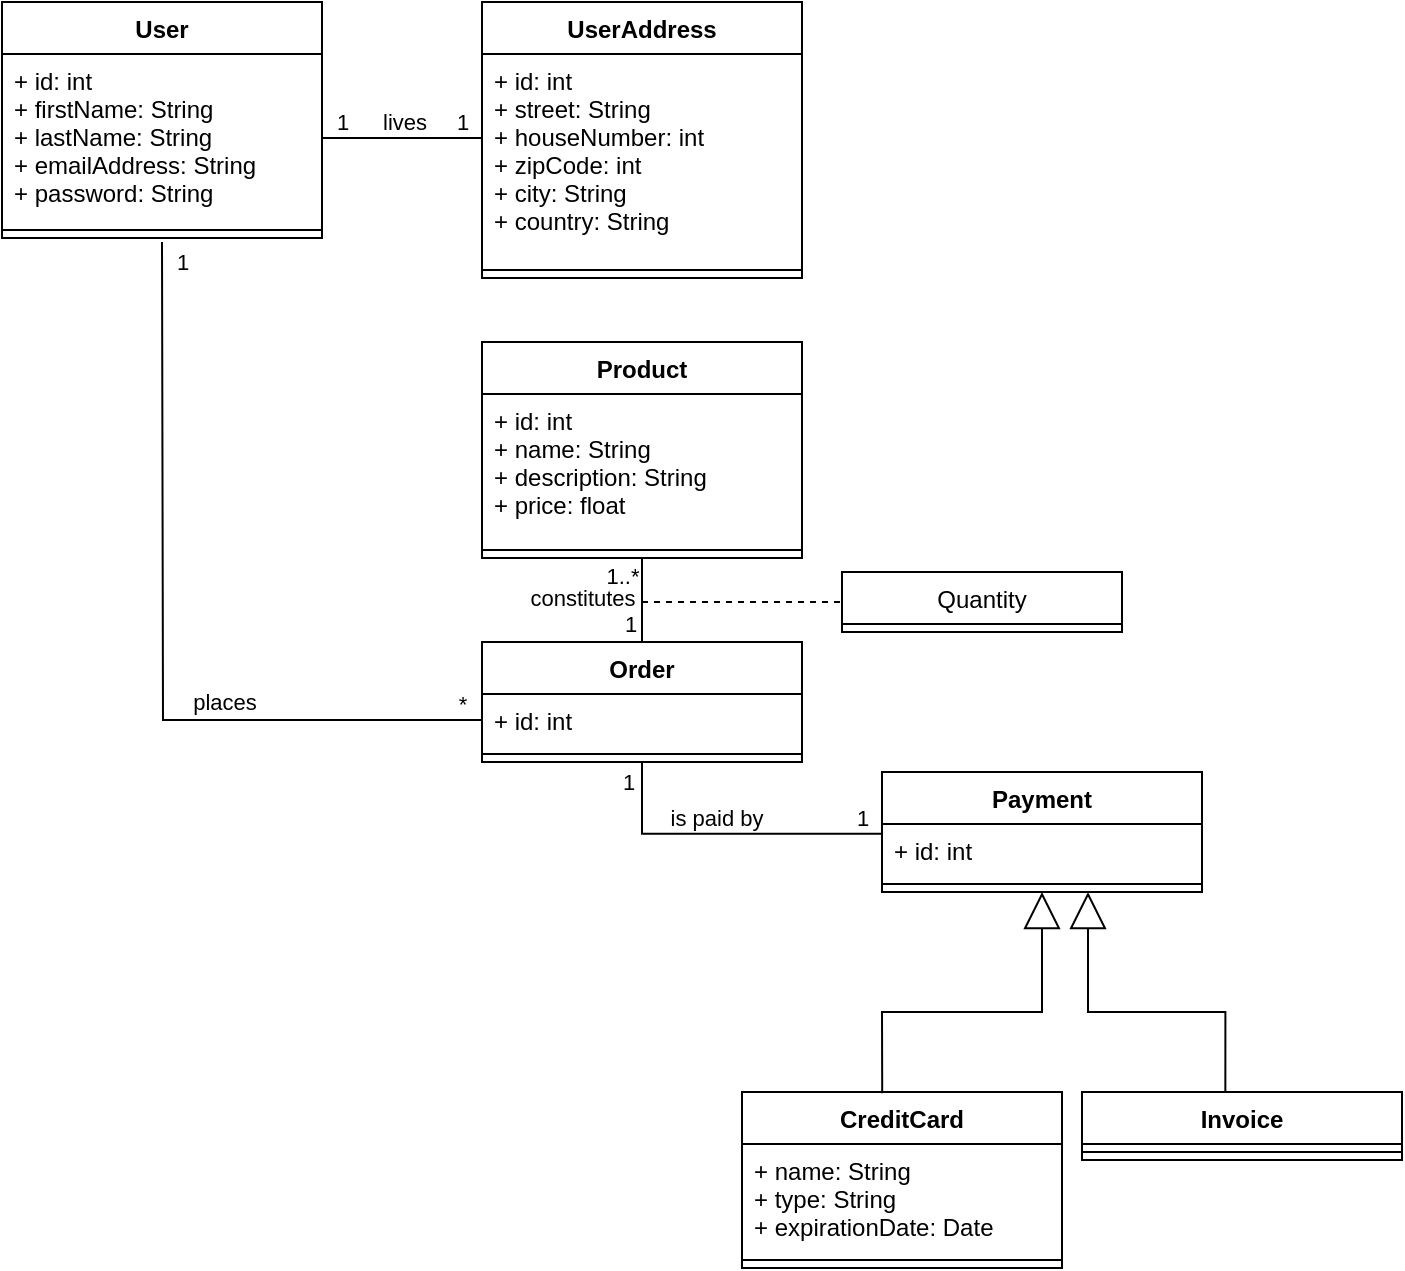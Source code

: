 <mxfile version="15.5.0"><diagram id="5ksVNciSKLyug6q_whpA" name="Page-1"><mxGraphModel dx="931" dy="527" grid="1" gridSize="10" guides="1" tooltips="1" connect="1" arrows="1" fold="1" page="1" pageScale="1" pageWidth="1100" pageHeight="850" math="0" shadow="0"><root><mxCell id="0"/><mxCell id="1" parent="0"/><mxCell id="dV8QiAdxy9RpKYgZVULE-1" value="User" style="swimlane;fontStyle=1;align=center;verticalAlign=top;childLayout=stackLayout;horizontal=1;startSize=26;horizontalStack=0;resizeParent=1;resizeParentMax=0;resizeLast=0;collapsible=1;marginBottom=0;" vertex="1" parent="1"><mxGeometry x="80" y="40" width="160" height="118" as="geometry"/></mxCell><mxCell id="dV8QiAdxy9RpKYgZVULE-2" value="+ id: int&#xA;+ firstName: String&#xA;+ lastName: String&#xA;+ emailAddress: String&#xA;+ password: String&#xA;" style="text;strokeColor=none;fillColor=none;align=left;verticalAlign=top;spacingLeft=4;spacingRight=4;overflow=hidden;rotatable=0;points=[[0,0.5],[1,0.5]];portConstraint=eastwest;" vertex="1" parent="dV8QiAdxy9RpKYgZVULE-1"><mxGeometry y="26" width="160" height="84" as="geometry"/></mxCell><mxCell id="dV8QiAdxy9RpKYgZVULE-3" value="" style="line;strokeWidth=1;fillColor=none;align=left;verticalAlign=middle;spacingTop=-1;spacingLeft=3;spacingRight=3;rotatable=0;labelPosition=right;points=[];portConstraint=eastwest;" vertex="1" parent="dV8QiAdxy9RpKYgZVULE-1"><mxGeometry y="110" width="160" height="8" as="geometry"/></mxCell><mxCell id="dV8QiAdxy9RpKYgZVULE-5" value="UserAddress" style="swimlane;fontStyle=1;align=center;verticalAlign=top;childLayout=stackLayout;horizontal=1;startSize=26;horizontalStack=0;resizeParent=1;resizeParentMax=0;resizeLast=0;collapsible=1;marginBottom=0;" vertex="1" parent="1"><mxGeometry x="320" y="40" width="160" height="138" as="geometry"/></mxCell><mxCell id="dV8QiAdxy9RpKYgZVULE-6" value="+ id: int&#xA;+ street: String&#xA;+ houseNumber: int&#xA;+ zipCode: int&#xA;+ city: String&#xA;+ country: String&#xA;" style="text;strokeColor=none;fillColor=none;align=left;verticalAlign=top;spacingLeft=4;spacingRight=4;overflow=hidden;rotatable=0;points=[[0,0.5],[1,0.5]];portConstraint=eastwest;" vertex="1" parent="dV8QiAdxy9RpKYgZVULE-5"><mxGeometry y="26" width="160" height="104" as="geometry"/></mxCell><mxCell id="dV8QiAdxy9RpKYgZVULE-7" value="" style="line;strokeWidth=1;fillColor=none;align=left;verticalAlign=middle;spacingTop=-1;spacingLeft=3;spacingRight=3;rotatable=0;labelPosition=right;points=[];portConstraint=eastwest;" vertex="1" parent="dV8QiAdxy9RpKYgZVULE-5"><mxGeometry y="130" width="160" height="8" as="geometry"/></mxCell><mxCell id="dV8QiAdxy9RpKYgZVULE-9" value="Product" style="swimlane;fontStyle=1;align=center;verticalAlign=top;childLayout=stackLayout;horizontal=1;startSize=26;horizontalStack=0;resizeParent=1;resizeParentMax=0;resizeLast=0;collapsible=1;marginBottom=0;" vertex="1" parent="1"><mxGeometry x="320" y="210" width="160" height="108" as="geometry"/></mxCell><mxCell id="dV8QiAdxy9RpKYgZVULE-10" value="+ id: int&#xA;+ name: String&#xA;+ description: String&#xA;+ price: float&#xA;" style="text;strokeColor=none;fillColor=none;align=left;verticalAlign=top;spacingLeft=4;spacingRight=4;overflow=hidden;rotatable=0;points=[[0,0.5],[1,0.5]];portConstraint=eastwest;" vertex="1" parent="dV8QiAdxy9RpKYgZVULE-9"><mxGeometry y="26" width="160" height="74" as="geometry"/></mxCell><mxCell id="dV8QiAdxy9RpKYgZVULE-11" value="" style="line;strokeWidth=1;fillColor=none;align=left;verticalAlign=middle;spacingTop=-1;spacingLeft=3;spacingRight=3;rotatable=0;labelPosition=right;points=[];portConstraint=eastwest;" vertex="1" parent="dV8QiAdxy9RpKYgZVULE-9"><mxGeometry y="100" width="160" height="8" as="geometry"/></mxCell><mxCell id="dV8QiAdxy9RpKYgZVULE-13" value="Order" style="swimlane;fontStyle=1;align=center;verticalAlign=top;childLayout=stackLayout;horizontal=1;startSize=26;horizontalStack=0;resizeParent=1;resizeParentMax=0;resizeLast=0;collapsible=1;marginBottom=0;" vertex="1" parent="1"><mxGeometry x="320" y="360" width="160" height="60" as="geometry"/></mxCell><mxCell id="dV8QiAdxy9RpKYgZVULE-14" value="+ id: int" style="text;strokeColor=none;fillColor=none;align=left;verticalAlign=top;spacingLeft=4;spacingRight=4;overflow=hidden;rotatable=0;points=[[0,0.5],[1,0.5]];portConstraint=eastwest;" vertex="1" parent="dV8QiAdxy9RpKYgZVULE-13"><mxGeometry y="26" width="160" height="26" as="geometry"/></mxCell><mxCell id="dV8QiAdxy9RpKYgZVULE-15" value="" style="line;strokeWidth=1;fillColor=none;align=left;verticalAlign=middle;spacingTop=-1;spacingLeft=3;spacingRight=3;rotatable=0;labelPosition=right;points=[];portConstraint=eastwest;" vertex="1" parent="dV8QiAdxy9RpKYgZVULE-13"><mxGeometry y="52" width="160" height="8" as="geometry"/></mxCell><mxCell id="dV8QiAdxy9RpKYgZVULE-17" value="Payment" style="swimlane;fontStyle=1;align=center;verticalAlign=top;childLayout=stackLayout;horizontal=1;startSize=26;horizontalStack=0;resizeParent=1;resizeParentMax=0;resizeLast=0;collapsible=1;marginBottom=0;" vertex="1" parent="1"><mxGeometry x="520" y="425" width="160" height="60" as="geometry"/></mxCell><mxCell id="dV8QiAdxy9RpKYgZVULE-18" value="+ id: int" style="text;strokeColor=none;fillColor=none;align=left;verticalAlign=top;spacingLeft=4;spacingRight=4;overflow=hidden;rotatable=0;points=[[0,0.5],[1,0.5]];portConstraint=eastwest;" vertex="1" parent="dV8QiAdxy9RpKYgZVULE-17"><mxGeometry y="26" width="160" height="26" as="geometry"/></mxCell><mxCell id="dV8QiAdxy9RpKYgZVULE-19" value="" style="line;strokeWidth=1;fillColor=none;align=left;verticalAlign=middle;spacingTop=-1;spacingLeft=3;spacingRight=3;rotatable=0;labelPosition=right;points=[];portConstraint=eastwest;" vertex="1" parent="dV8QiAdxy9RpKYgZVULE-17"><mxGeometry y="52" width="160" height="8" as="geometry"/></mxCell><mxCell id="dV8QiAdxy9RpKYgZVULE-21" value="CreditCard" style="swimlane;fontStyle=1;align=center;verticalAlign=top;childLayout=stackLayout;horizontal=1;startSize=26;horizontalStack=0;resizeParent=1;resizeParentMax=0;resizeLast=0;collapsible=1;marginBottom=0;" vertex="1" parent="1"><mxGeometry x="450" y="585" width="160" height="88" as="geometry"/></mxCell><mxCell id="dV8QiAdxy9RpKYgZVULE-22" value="+ name: String&#xA;+ type: String&#xA;+ expirationDate: Date" style="text;strokeColor=none;fillColor=none;align=left;verticalAlign=top;spacingLeft=4;spacingRight=4;overflow=hidden;rotatable=0;points=[[0,0.5],[1,0.5]];portConstraint=eastwest;" vertex="1" parent="dV8QiAdxy9RpKYgZVULE-21"><mxGeometry y="26" width="160" height="54" as="geometry"/></mxCell><mxCell id="dV8QiAdxy9RpKYgZVULE-23" value="" style="line;strokeWidth=1;fillColor=none;align=left;verticalAlign=middle;spacingTop=-1;spacingLeft=3;spacingRight=3;rotatable=0;labelPosition=right;points=[];portConstraint=eastwest;" vertex="1" parent="dV8QiAdxy9RpKYgZVULE-21"><mxGeometry y="80" width="160" height="8" as="geometry"/></mxCell><mxCell id="dV8QiAdxy9RpKYgZVULE-25" value="Invoice" style="swimlane;fontStyle=1;align=center;verticalAlign=top;childLayout=stackLayout;horizontal=1;startSize=26;horizontalStack=0;resizeParent=1;resizeParentMax=0;resizeLast=0;collapsible=1;marginBottom=0;" vertex="1" parent="1"><mxGeometry x="620" y="585" width="160" height="34" as="geometry"/></mxCell><mxCell id="dV8QiAdxy9RpKYgZVULE-27" value="" style="line;strokeWidth=1;fillColor=none;align=left;verticalAlign=middle;spacingTop=-1;spacingLeft=3;spacingRight=3;rotatable=0;labelPosition=right;points=[];portConstraint=eastwest;" vertex="1" parent="dV8QiAdxy9RpKYgZVULE-25"><mxGeometry y="26" width="160" height="8" as="geometry"/></mxCell><mxCell id="dV8QiAdxy9RpKYgZVULE-29" value="&lt;div&gt;&lt;br&gt;&lt;/div&gt;" style="endArrow=block;endSize=16;endFill=0;html=1;rounded=0;edgeStyle=orthogonalEdgeStyle;exitX=0.438;exitY=0.007;exitDx=0;exitDy=0;exitPerimeter=0;" edge="1" parent="1" source="dV8QiAdxy9RpKYgZVULE-21" target="dV8QiAdxy9RpKYgZVULE-19"><mxGeometry width="160" relative="1" as="geometry"><mxPoint x="520" y="585" as="sourcePoint"/><mxPoint x="579.36" y="511.572" as="targetPoint"/><Array as="points"><mxPoint x="520" y="582"/><mxPoint x="520" y="545"/><mxPoint x="600" y="545"/></Array></mxGeometry></mxCell><mxCell id="dV8QiAdxy9RpKYgZVULE-30" value="" style="endArrow=block;endSize=16;endFill=0;html=1;rounded=0;edgeStyle=orthogonalEdgeStyle;exitX=0.448;exitY=0.013;exitDx=0;exitDy=0;exitPerimeter=0;" edge="1" parent="1" source="dV8QiAdxy9RpKYgZVULE-25" target="dV8QiAdxy9RpKYgZVULE-19"><mxGeometry x="0.142" width="160" relative="1" as="geometry"><mxPoint x="460" y="335" as="sourcePoint"/><mxPoint x="623.2" y="511.754" as="targetPoint"/><Array as="points"><mxPoint x="692" y="545"/><mxPoint x="623" y="545"/></Array><mxPoint as="offset"/></mxGeometry></mxCell><mxCell id="dV8QiAdxy9RpKYgZVULE-32" value="" style="endArrow=none;endFill=0;endSize=12;html=1;rounded=0;edgeStyle=orthogonalEdgeStyle;" edge="1" parent="1" source="dV8QiAdxy9RpKYgZVULE-2"><mxGeometry width="160" relative="1" as="geometry"><mxPoint x="200" y="210" as="sourcePoint"/><mxPoint x="320" y="108" as="targetPoint"/></mxGeometry></mxCell><mxCell id="dV8QiAdxy9RpKYgZVULE-33" value="1" style="edgeLabel;html=1;align=center;verticalAlign=middle;resizable=0;points=[];" vertex="1" connectable="0" parent="dV8QiAdxy9RpKYgZVULE-32"><mxGeometry x="-0.765" relative="1" as="geometry"><mxPoint y="-8" as="offset"/></mxGeometry></mxCell><mxCell id="dV8QiAdxy9RpKYgZVULE-34" value="1" style="edgeLabel;html=1;align=center;verticalAlign=middle;resizable=0;points=[];" vertex="1" connectable="0" parent="dV8QiAdxy9RpKYgZVULE-32"><mxGeometry x="0.687" y="-2" relative="1" as="geometry"><mxPoint x="2" y="-10" as="offset"/></mxGeometry></mxCell><mxCell id="dV8QiAdxy9RpKYgZVULE-35" value="&lt;div&gt;lives&lt;/div&gt;" style="edgeLabel;html=1;align=center;verticalAlign=middle;resizable=0;points=[];" vertex="1" connectable="0" parent="dV8QiAdxy9RpKYgZVULE-32"><mxGeometry x="-0.146" y="1" relative="1" as="geometry"><mxPoint x="6" y="-7" as="offset"/></mxGeometry></mxCell><mxCell id="dV8QiAdxy9RpKYgZVULE-36" value="" style="endArrow=none;endFill=0;endSize=12;html=1;rounded=0;edgeStyle=orthogonalEdgeStyle;entryX=0.5;entryY=0;entryDx=0;entryDy=0;exitX=0.5;exitY=1;exitDx=0;exitDy=0;" edge="1" parent="1" source="dV8QiAdxy9RpKYgZVULE-9" target="dV8QiAdxy9RpKYgZVULE-13"><mxGeometry width="160" relative="1" as="geometry"><mxPoint x="400" y="320" as="sourcePoint"/><mxPoint x="460" y="350" as="targetPoint"/><Array as="points"><mxPoint x="400" y="350"/><mxPoint x="400" y="350"/></Array></mxGeometry></mxCell><mxCell id="dV8QiAdxy9RpKYgZVULE-37" value="1..*" style="edgeLabel;html=1;align=center;verticalAlign=middle;resizable=0;points=[];" vertex="1" connectable="0" parent="dV8QiAdxy9RpKYgZVULE-36"><mxGeometry x="-0.765" relative="1" as="geometry"><mxPoint x="-10" y="4" as="offset"/></mxGeometry></mxCell><mxCell id="dV8QiAdxy9RpKYgZVULE-38" value="1" style="edgeLabel;html=1;align=center;verticalAlign=middle;resizable=0;points=[];" vertex="1" connectable="0" parent="dV8QiAdxy9RpKYgZVULE-36"><mxGeometry x="0.687" y="-2" relative="1" as="geometry"><mxPoint x="-4" y="-3" as="offset"/></mxGeometry></mxCell><mxCell id="dV8QiAdxy9RpKYgZVULE-39" value="&lt;div&gt;constitutes&lt;/div&gt;" style="edgeLabel;html=1;align=center;verticalAlign=middle;resizable=0;points=[];" vertex="1" connectable="0" parent="dV8QiAdxy9RpKYgZVULE-36"><mxGeometry x="-0.146" y="1" relative="1" as="geometry"><mxPoint x="-31" y="2" as="offset"/></mxGeometry></mxCell><mxCell id="dV8QiAdxy9RpKYgZVULE-44" value="Quantity" style="swimlane;fontStyle=0;childLayout=stackLayout;horizontal=1;startSize=26;fillColor=none;horizontalStack=0;resizeParent=1;resizeParentMax=0;resizeLast=0;collapsible=1;marginBottom=0;" vertex="1" parent="1"><mxGeometry x="500" y="325" width="140" height="30" as="geometry"/></mxCell><mxCell id="dV8QiAdxy9RpKYgZVULE-48" value="" style="endArrow=none;endSize=12;dashed=1;html=1;rounded=0;edgeStyle=orthogonalEdgeStyle;endFill=0;" edge="1" parent="1"><mxGeometry width="160" relative="1" as="geometry"><mxPoint x="400" y="340" as="sourcePoint"/><mxPoint x="500" y="340" as="targetPoint"/><mxPoint as="offset"/></mxGeometry></mxCell><mxCell id="dV8QiAdxy9RpKYgZVULE-49" value="" style="endArrow=none;endFill=0;endSize=12;html=1;rounded=0;edgeStyle=orthogonalEdgeStyle;entryX=0;entryY=0.5;entryDx=0;entryDy=0;" edge="1" parent="1" target="dV8QiAdxy9RpKYgZVULE-14"><mxGeometry width="160" relative="1" as="geometry"><mxPoint x="160" y="160" as="sourcePoint"/><mxPoint x="160" y="400" as="targetPoint"/></mxGeometry></mxCell><mxCell id="dV8QiAdxy9RpKYgZVULE-50" value="1" style="edgeLabel;html=1;align=center;verticalAlign=middle;resizable=0;points=[];" vertex="1" connectable="0" parent="dV8QiAdxy9RpKYgZVULE-49"><mxGeometry x="-0.765" relative="1" as="geometry"><mxPoint x="10" y="-37" as="offset"/></mxGeometry></mxCell><mxCell id="dV8QiAdxy9RpKYgZVULE-51" value="*" style="edgeLabel;html=1;align=center;verticalAlign=middle;resizable=0;points=[];" vertex="1" connectable="0" parent="dV8QiAdxy9RpKYgZVULE-49"><mxGeometry x="0.687" y="-2" relative="1" as="geometry"><mxPoint x="52" y="-10" as="offset"/></mxGeometry></mxCell><mxCell id="dV8QiAdxy9RpKYgZVULE-52" value="&lt;div&gt;places&lt;/div&gt;" style="edgeLabel;html=1;align=center;verticalAlign=middle;resizable=0;points=[];" vertex="1" connectable="0" parent="dV8QiAdxy9RpKYgZVULE-49"><mxGeometry x="-0.146" y="1" relative="1" as="geometry"><mxPoint x="29" y="60" as="offset"/></mxGeometry></mxCell><mxCell id="dV8QiAdxy9RpKYgZVULE-53" value="" style="endArrow=none;endFill=0;endSize=12;html=1;rounded=0;edgeStyle=orthogonalEdgeStyle;exitX=0.5;exitY=1;exitDx=0;exitDy=0;entryX=0;entryY=0.188;entryDx=0;entryDy=0;entryPerimeter=0;" edge="1" parent="1" source="dV8QiAdxy9RpKYgZVULE-13" target="dV8QiAdxy9RpKYgZVULE-18"><mxGeometry width="160" relative="1" as="geometry"><mxPoint x="410" y="454.9" as="sourcePoint"/><mxPoint x="490" y="454.9" as="targetPoint"/></mxGeometry></mxCell><mxCell id="dV8QiAdxy9RpKYgZVULE-54" value="1" style="edgeLabel;html=1;align=center;verticalAlign=middle;resizable=0;points=[];" vertex="1" connectable="0" parent="dV8QiAdxy9RpKYgZVULE-53"><mxGeometry x="-0.765" relative="1" as="geometry"><mxPoint x="-7" y="-9" as="offset"/></mxGeometry></mxCell><mxCell id="dV8QiAdxy9RpKYgZVULE-55" value="1" style="edgeLabel;html=1;align=center;verticalAlign=middle;resizable=0;points=[];" vertex="1" connectable="0" parent="dV8QiAdxy9RpKYgZVULE-53"><mxGeometry x="0.687" y="-2" relative="1" as="geometry"><mxPoint x="14" y="-10" as="offset"/></mxGeometry></mxCell><mxCell id="dV8QiAdxy9RpKYgZVULE-56" value="is paid by" style="edgeLabel;html=1;align=center;verticalAlign=middle;resizable=0;points=[];" vertex="1" connectable="0" parent="dV8QiAdxy9RpKYgZVULE-53"><mxGeometry x="-0.146" y="1" relative="1" as="geometry"><mxPoint x="6" y="-7" as="offset"/></mxGeometry></mxCell></root></mxGraphModel></diagram></mxfile>